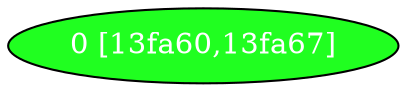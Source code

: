 diGraph libnss3{
	libnss3_0  [style=filled fillcolor="#20FF20" fontcolor="#ffffff" shape=oval label="0 [13fa60,13fa67]"]


}